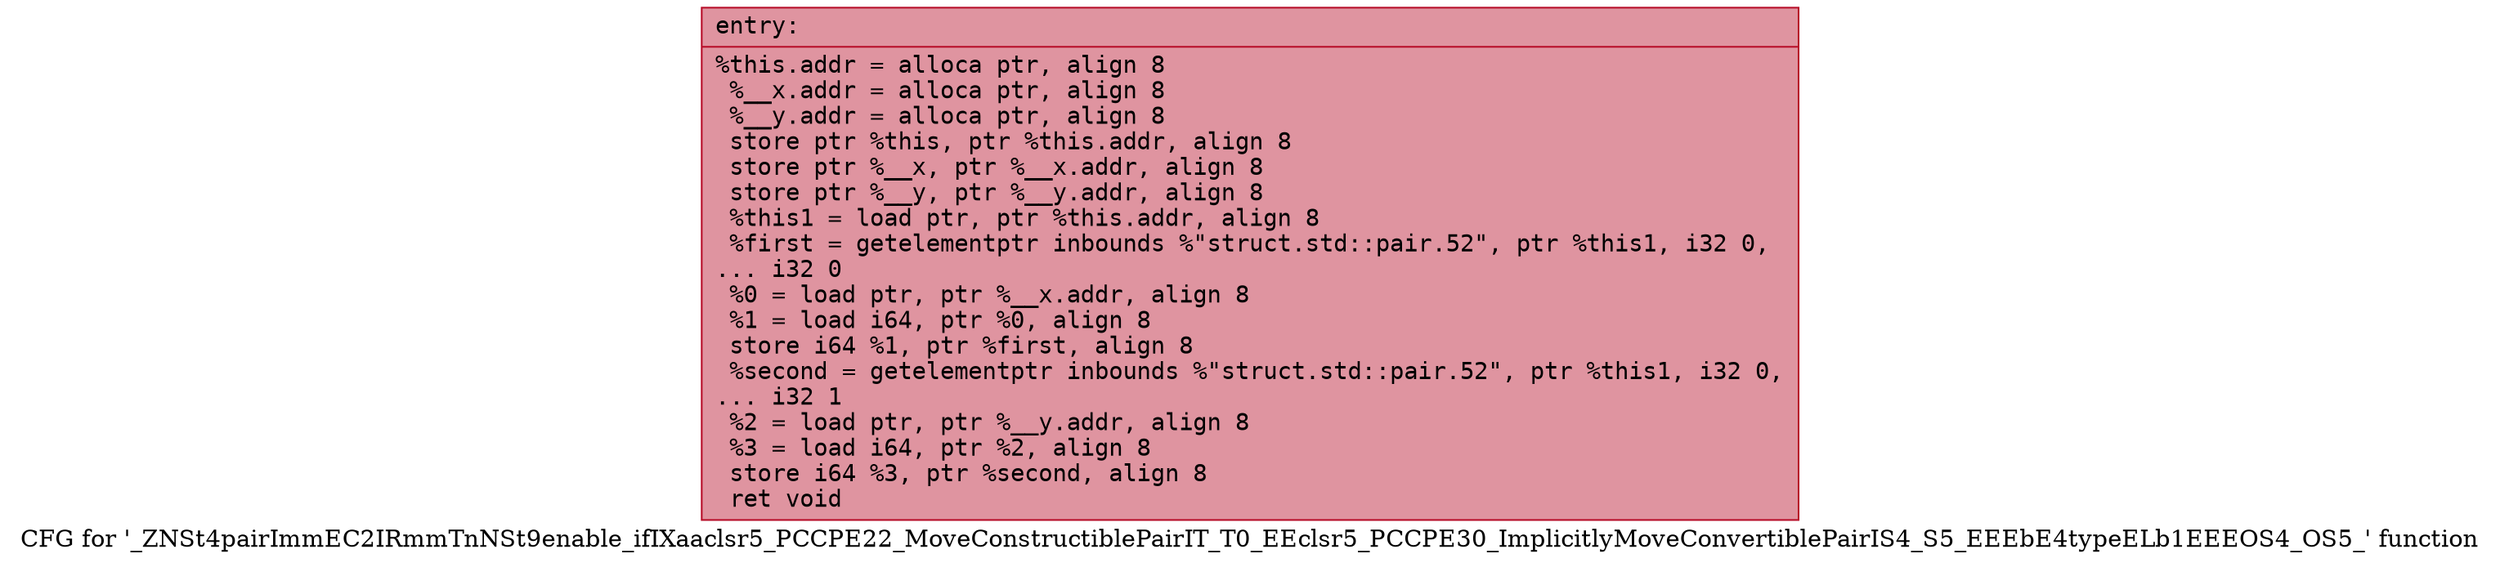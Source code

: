 digraph "CFG for '_ZNSt4pairImmEC2IRmmTnNSt9enable_ifIXaaclsr5_PCCPE22_MoveConstructiblePairIT_T0_EEclsr5_PCCPE30_ImplicitlyMoveConvertiblePairIS4_S5_EEEbE4typeELb1EEEOS4_OS5_' function" {
	label="CFG for '_ZNSt4pairImmEC2IRmmTnNSt9enable_ifIXaaclsr5_PCCPE22_MoveConstructiblePairIT_T0_EEclsr5_PCCPE30_ImplicitlyMoveConvertiblePairIS4_S5_EEEbE4typeELb1EEEOS4_OS5_' function";

	Node0x55dfe4be66e0 [shape=record,color="#b70d28ff", style=filled, fillcolor="#b70d2870" fontname="Courier",label="{entry:\l|  %this.addr = alloca ptr, align 8\l  %__x.addr = alloca ptr, align 8\l  %__y.addr = alloca ptr, align 8\l  store ptr %this, ptr %this.addr, align 8\l  store ptr %__x, ptr %__x.addr, align 8\l  store ptr %__y, ptr %__y.addr, align 8\l  %this1 = load ptr, ptr %this.addr, align 8\l  %first = getelementptr inbounds %\"struct.std::pair.52\", ptr %this1, i32 0,\l... i32 0\l  %0 = load ptr, ptr %__x.addr, align 8\l  %1 = load i64, ptr %0, align 8\l  store i64 %1, ptr %first, align 8\l  %second = getelementptr inbounds %\"struct.std::pair.52\", ptr %this1, i32 0,\l... i32 1\l  %2 = load ptr, ptr %__y.addr, align 8\l  %3 = load i64, ptr %2, align 8\l  store i64 %3, ptr %second, align 8\l  ret void\l}"];
}
